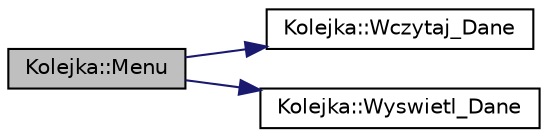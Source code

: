 digraph G
{
  edge [fontname="Helvetica",fontsize="10",labelfontname="Helvetica",labelfontsize="10"];
  node [fontname="Helvetica",fontsize="10",shape=record];
  rankdir="LR";
  Node1 [label="Kolejka::Menu",height=0.2,width=0.4,color="black", fillcolor="grey75", style="filled" fontcolor="black"];
  Node1 -> Node2 [color="midnightblue",fontsize="10",style="solid"];
  Node2 [label="Kolejka::Wczytaj_Dane",height=0.2,width=0.4,color="black", fillcolor="white", style="filled",URL="$class_kolejka.html#a449374680f4f4cc633f067c4fb0fac3d",tooltip="Funkcja Wczytaj dane. Funkcja wczytuje dane z pliku o zadanej nazwie pliku."];
  Node1 -> Node3 [color="midnightblue",fontsize="10",style="solid"];
  Node3 [label="Kolejka::Wyswietl_Dane",height=0.2,width=0.4,color="black", fillcolor="white", style="filled",URL="$class_kolejka.html#a2feb88aa9e6b9af5c14e6e9fde851966",tooltip="Funkcja wyswietlajaca dane. Funkcja odpowiedzalna za wyswietlenie kolejki."];
}
